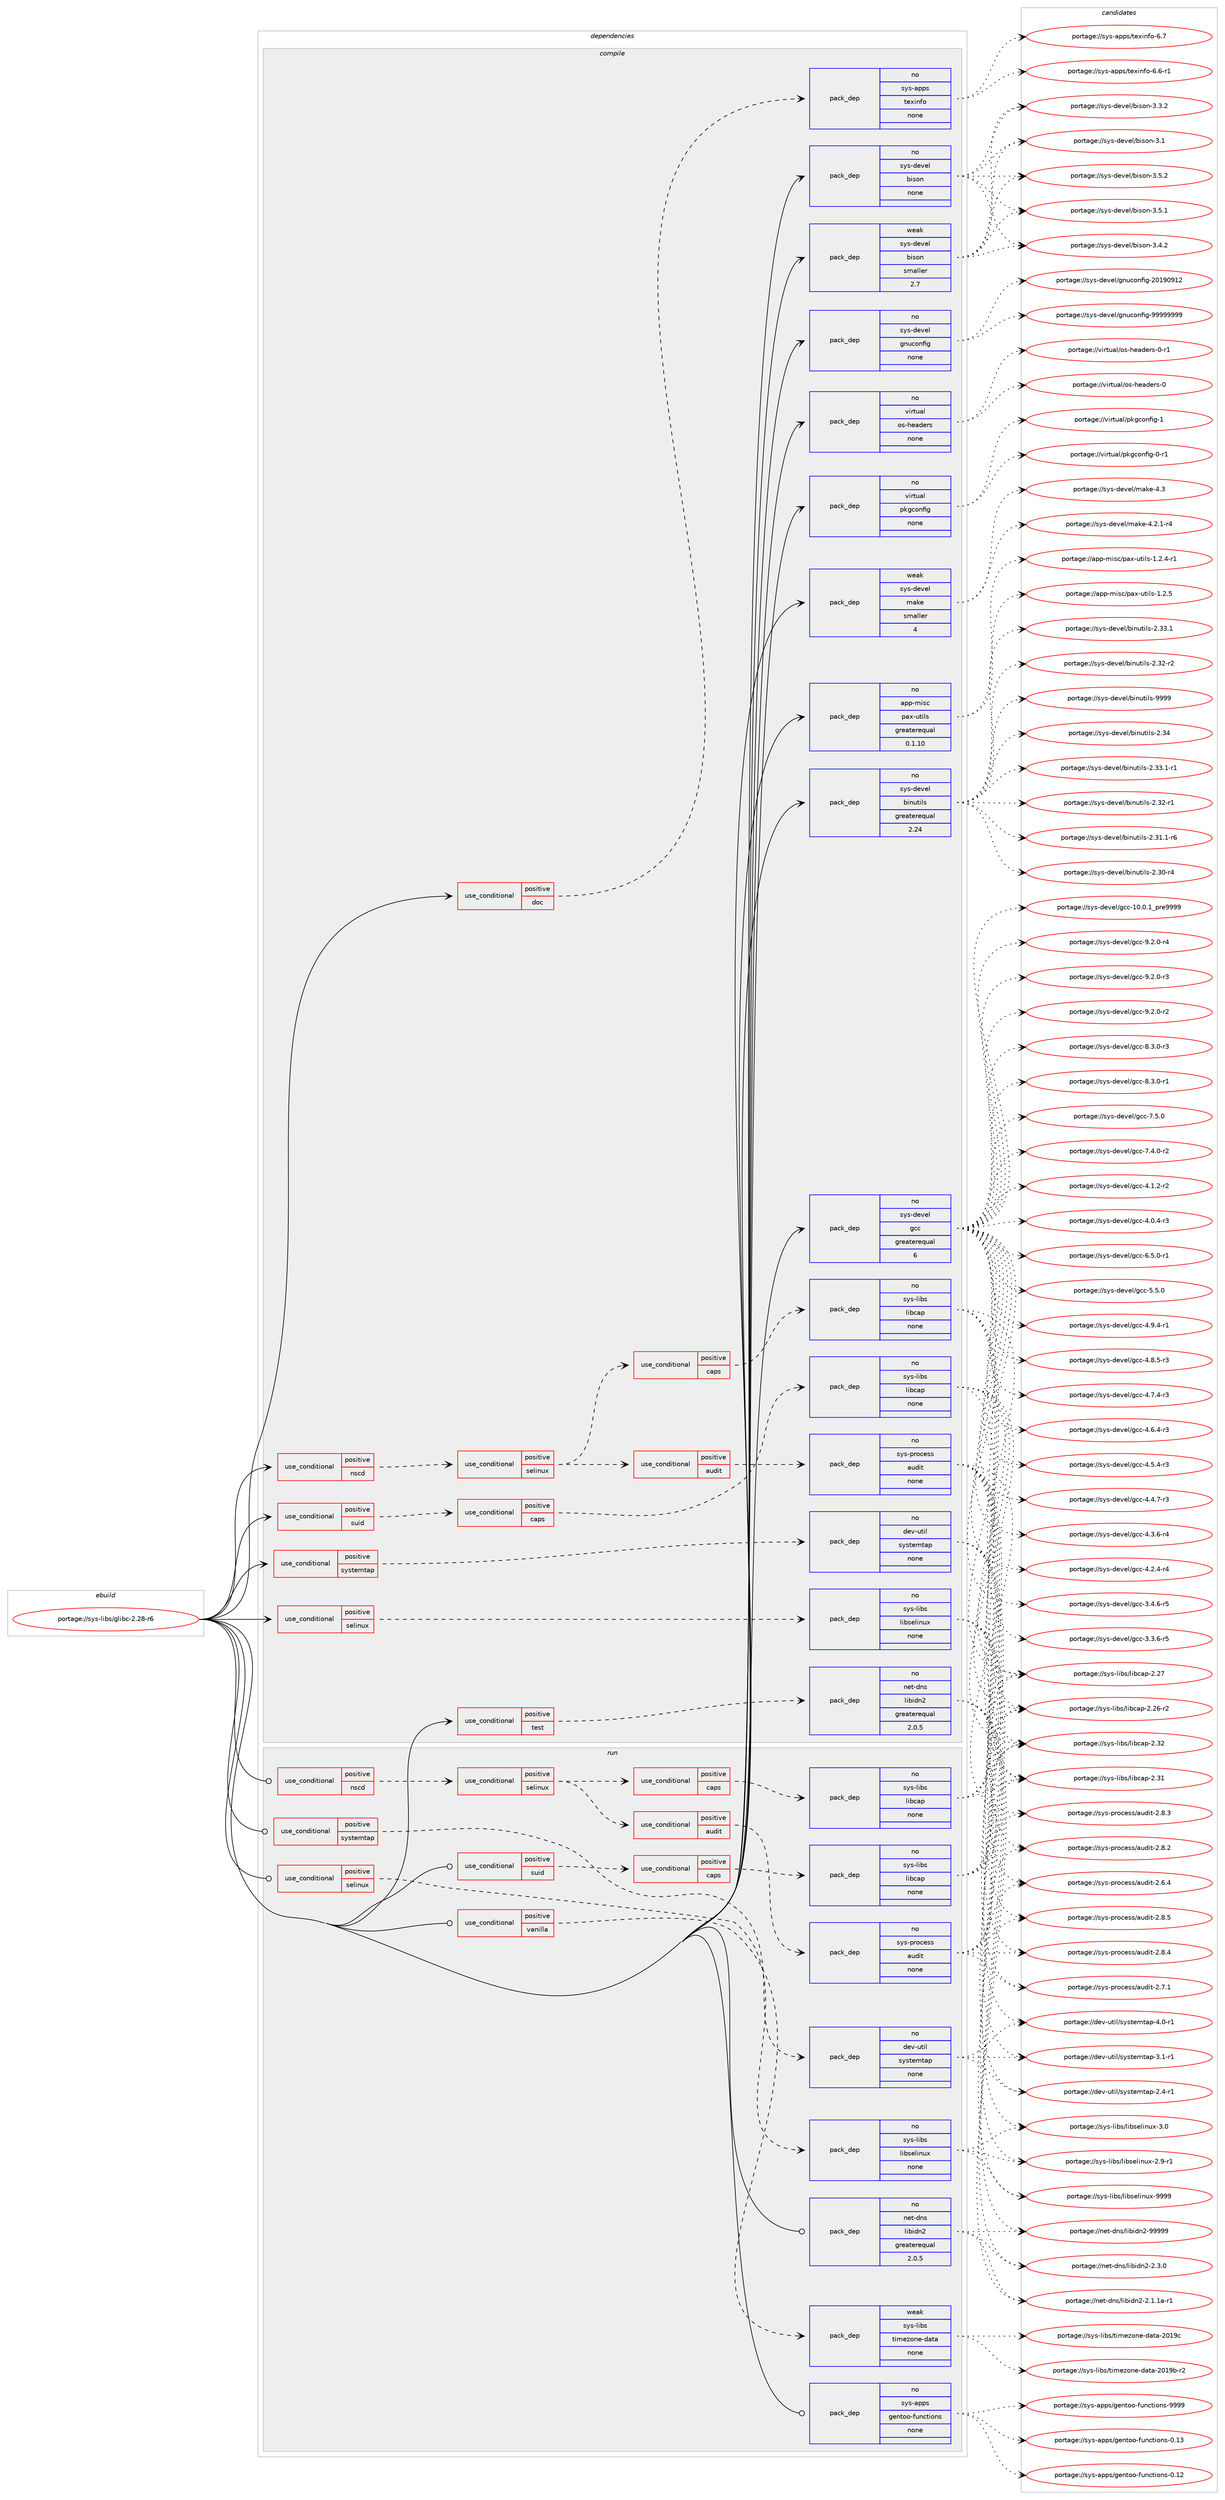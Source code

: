 digraph prolog {

# *************
# Graph options
# *************

newrank=true;
concentrate=true;
compound=true;
graph [rankdir=LR,fontname=Helvetica,fontsize=10,ranksep=1.5];#, ranksep=2.5, nodesep=0.2];
edge  [arrowhead=vee];
node  [fontname=Helvetica,fontsize=10];

# **********
# The ebuild
# **********

subgraph cluster_leftcol {
color=gray;
rank=same;
label=<<i>ebuild</i>>;
id [label="portage://sys-libs/glibc-2.28-r6", color=red, width=4, href="../sys-libs/glibc-2.28-r6.svg"];
}

# ****************
# The dependencies
# ****************

subgraph cluster_midcol {
color=gray;
label=<<i>dependencies</i>>;
subgraph cluster_compile {
fillcolor="#eeeeee";
style=filled;
label=<<i>compile</i>>;
subgraph cond8142 {
dependency42435 [label=<<TABLE BORDER="0" CELLBORDER="1" CELLSPACING="0" CELLPADDING="4"><TR><TD ROWSPAN="3" CELLPADDING="10">use_conditional</TD></TR><TR><TD>positive</TD></TR><TR><TD>doc</TD></TR></TABLE>>, shape=none, color=red];
subgraph pack33329 {
dependency42436 [label=<<TABLE BORDER="0" CELLBORDER="1" CELLSPACING="0" CELLPADDING="4" WIDTH="220"><TR><TD ROWSPAN="6" CELLPADDING="30">pack_dep</TD></TR><TR><TD WIDTH="110">no</TD></TR><TR><TD>sys-apps</TD></TR><TR><TD>texinfo</TD></TR><TR><TD>none</TD></TR><TR><TD></TD></TR></TABLE>>, shape=none, color=blue];
}
dependency42435:e -> dependency42436:w [weight=20,style="dashed",arrowhead="vee"];
}
id:e -> dependency42435:w [weight=20,style="solid",arrowhead="vee"];
subgraph cond8143 {
dependency42437 [label=<<TABLE BORDER="0" CELLBORDER="1" CELLSPACING="0" CELLPADDING="4"><TR><TD ROWSPAN="3" CELLPADDING="10">use_conditional</TD></TR><TR><TD>positive</TD></TR><TR><TD>nscd</TD></TR></TABLE>>, shape=none, color=red];
subgraph cond8144 {
dependency42438 [label=<<TABLE BORDER="0" CELLBORDER="1" CELLSPACING="0" CELLPADDING="4"><TR><TD ROWSPAN="3" CELLPADDING="10">use_conditional</TD></TR><TR><TD>positive</TD></TR><TR><TD>selinux</TD></TR></TABLE>>, shape=none, color=red];
subgraph cond8145 {
dependency42439 [label=<<TABLE BORDER="0" CELLBORDER="1" CELLSPACING="0" CELLPADDING="4"><TR><TD ROWSPAN="3" CELLPADDING="10">use_conditional</TD></TR><TR><TD>positive</TD></TR><TR><TD>audit</TD></TR></TABLE>>, shape=none, color=red];
subgraph pack33330 {
dependency42440 [label=<<TABLE BORDER="0" CELLBORDER="1" CELLSPACING="0" CELLPADDING="4" WIDTH="220"><TR><TD ROWSPAN="6" CELLPADDING="30">pack_dep</TD></TR><TR><TD WIDTH="110">no</TD></TR><TR><TD>sys-process</TD></TR><TR><TD>audit</TD></TR><TR><TD>none</TD></TR><TR><TD></TD></TR></TABLE>>, shape=none, color=blue];
}
dependency42439:e -> dependency42440:w [weight=20,style="dashed",arrowhead="vee"];
}
dependency42438:e -> dependency42439:w [weight=20,style="dashed",arrowhead="vee"];
subgraph cond8146 {
dependency42441 [label=<<TABLE BORDER="0" CELLBORDER="1" CELLSPACING="0" CELLPADDING="4"><TR><TD ROWSPAN="3" CELLPADDING="10">use_conditional</TD></TR><TR><TD>positive</TD></TR><TR><TD>caps</TD></TR></TABLE>>, shape=none, color=red];
subgraph pack33331 {
dependency42442 [label=<<TABLE BORDER="0" CELLBORDER="1" CELLSPACING="0" CELLPADDING="4" WIDTH="220"><TR><TD ROWSPAN="6" CELLPADDING="30">pack_dep</TD></TR><TR><TD WIDTH="110">no</TD></TR><TR><TD>sys-libs</TD></TR><TR><TD>libcap</TD></TR><TR><TD>none</TD></TR><TR><TD></TD></TR></TABLE>>, shape=none, color=blue];
}
dependency42441:e -> dependency42442:w [weight=20,style="dashed",arrowhead="vee"];
}
dependency42438:e -> dependency42441:w [weight=20,style="dashed",arrowhead="vee"];
}
dependency42437:e -> dependency42438:w [weight=20,style="dashed",arrowhead="vee"];
}
id:e -> dependency42437:w [weight=20,style="solid",arrowhead="vee"];
subgraph cond8147 {
dependency42443 [label=<<TABLE BORDER="0" CELLBORDER="1" CELLSPACING="0" CELLPADDING="4"><TR><TD ROWSPAN="3" CELLPADDING="10">use_conditional</TD></TR><TR><TD>positive</TD></TR><TR><TD>selinux</TD></TR></TABLE>>, shape=none, color=red];
subgraph pack33332 {
dependency42444 [label=<<TABLE BORDER="0" CELLBORDER="1" CELLSPACING="0" CELLPADDING="4" WIDTH="220"><TR><TD ROWSPAN="6" CELLPADDING="30">pack_dep</TD></TR><TR><TD WIDTH="110">no</TD></TR><TR><TD>sys-libs</TD></TR><TR><TD>libselinux</TD></TR><TR><TD>none</TD></TR><TR><TD></TD></TR></TABLE>>, shape=none, color=blue];
}
dependency42443:e -> dependency42444:w [weight=20,style="dashed",arrowhead="vee"];
}
id:e -> dependency42443:w [weight=20,style="solid",arrowhead="vee"];
subgraph cond8148 {
dependency42445 [label=<<TABLE BORDER="0" CELLBORDER="1" CELLSPACING="0" CELLPADDING="4"><TR><TD ROWSPAN="3" CELLPADDING="10">use_conditional</TD></TR><TR><TD>positive</TD></TR><TR><TD>suid</TD></TR></TABLE>>, shape=none, color=red];
subgraph cond8149 {
dependency42446 [label=<<TABLE BORDER="0" CELLBORDER="1" CELLSPACING="0" CELLPADDING="4"><TR><TD ROWSPAN="3" CELLPADDING="10">use_conditional</TD></TR><TR><TD>positive</TD></TR><TR><TD>caps</TD></TR></TABLE>>, shape=none, color=red];
subgraph pack33333 {
dependency42447 [label=<<TABLE BORDER="0" CELLBORDER="1" CELLSPACING="0" CELLPADDING="4" WIDTH="220"><TR><TD ROWSPAN="6" CELLPADDING="30">pack_dep</TD></TR><TR><TD WIDTH="110">no</TD></TR><TR><TD>sys-libs</TD></TR><TR><TD>libcap</TD></TR><TR><TD>none</TD></TR><TR><TD></TD></TR></TABLE>>, shape=none, color=blue];
}
dependency42446:e -> dependency42447:w [weight=20,style="dashed",arrowhead="vee"];
}
dependency42445:e -> dependency42446:w [weight=20,style="dashed",arrowhead="vee"];
}
id:e -> dependency42445:w [weight=20,style="solid",arrowhead="vee"];
subgraph cond8150 {
dependency42448 [label=<<TABLE BORDER="0" CELLBORDER="1" CELLSPACING="0" CELLPADDING="4"><TR><TD ROWSPAN="3" CELLPADDING="10">use_conditional</TD></TR><TR><TD>positive</TD></TR><TR><TD>systemtap</TD></TR></TABLE>>, shape=none, color=red];
subgraph pack33334 {
dependency42449 [label=<<TABLE BORDER="0" CELLBORDER="1" CELLSPACING="0" CELLPADDING="4" WIDTH="220"><TR><TD ROWSPAN="6" CELLPADDING="30">pack_dep</TD></TR><TR><TD WIDTH="110">no</TD></TR><TR><TD>dev-util</TD></TR><TR><TD>systemtap</TD></TR><TR><TD>none</TD></TR><TR><TD></TD></TR></TABLE>>, shape=none, color=blue];
}
dependency42448:e -> dependency42449:w [weight=20,style="dashed",arrowhead="vee"];
}
id:e -> dependency42448:w [weight=20,style="solid",arrowhead="vee"];
subgraph cond8151 {
dependency42450 [label=<<TABLE BORDER="0" CELLBORDER="1" CELLSPACING="0" CELLPADDING="4"><TR><TD ROWSPAN="3" CELLPADDING="10">use_conditional</TD></TR><TR><TD>positive</TD></TR><TR><TD>test</TD></TR></TABLE>>, shape=none, color=red];
subgraph pack33335 {
dependency42451 [label=<<TABLE BORDER="0" CELLBORDER="1" CELLSPACING="0" CELLPADDING="4" WIDTH="220"><TR><TD ROWSPAN="6" CELLPADDING="30">pack_dep</TD></TR><TR><TD WIDTH="110">no</TD></TR><TR><TD>net-dns</TD></TR><TR><TD>libidn2</TD></TR><TR><TD>greaterequal</TD></TR><TR><TD>2.0.5</TD></TR></TABLE>>, shape=none, color=blue];
}
dependency42450:e -> dependency42451:w [weight=20,style="dashed",arrowhead="vee"];
}
id:e -> dependency42450:w [weight=20,style="solid",arrowhead="vee"];
subgraph pack33336 {
dependency42452 [label=<<TABLE BORDER="0" CELLBORDER="1" CELLSPACING="0" CELLPADDING="4" WIDTH="220"><TR><TD ROWSPAN="6" CELLPADDING="30">pack_dep</TD></TR><TR><TD WIDTH="110">no</TD></TR><TR><TD>app-misc</TD></TR><TR><TD>pax-utils</TD></TR><TR><TD>greaterequal</TD></TR><TR><TD>0.1.10</TD></TR></TABLE>>, shape=none, color=blue];
}
id:e -> dependency42452:w [weight=20,style="solid",arrowhead="vee"];
subgraph pack33337 {
dependency42453 [label=<<TABLE BORDER="0" CELLBORDER="1" CELLSPACING="0" CELLPADDING="4" WIDTH="220"><TR><TD ROWSPAN="6" CELLPADDING="30">pack_dep</TD></TR><TR><TD WIDTH="110">no</TD></TR><TR><TD>sys-devel</TD></TR><TR><TD>binutils</TD></TR><TR><TD>greaterequal</TD></TR><TR><TD>2.24</TD></TR></TABLE>>, shape=none, color=blue];
}
id:e -> dependency42453:w [weight=20,style="solid",arrowhead="vee"];
subgraph pack33338 {
dependency42454 [label=<<TABLE BORDER="0" CELLBORDER="1" CELLSPACING="0" CELLPADDING="4" WIDTH="220"><TR><TD ROWSPAN="6" CELLPADDING="30">pack_dep</TD></TR><TR><TD WIDTH="110">no</TD></TR><TR><TD>sys-devel</TD></TR><TR><TD>bison</TD></TR><TR><TD>none</TD></TR><TR><TD></TD></TR></TABLE>>, shape=none, color=blue];
}
id:e -> dependency42454:w [weight=20,style="solid",arrowhead="vee"];
subgraph pack33339 {
dependency42455 [label=<<TABLE BORDER="0" CELLBORDER="1" CELLSPACING="0" CELLPADDING="4" WIDTH="220"><TR><TD ROWSPAN="6" CELLPADDING="30">pack_dep</TD></TR><TR><TD WIDTH="110">no</TD></TR><TR><TD>sys-devel</TD></TR><TR><TD>gcc</TD></TR><TR><TD>greaterequal</TD></TR><TR><TD>6</TD></TR></TABLE>>, shape=none, color=blue];
}
id:e -> dependency42455:w [weight=20,style="solid",arrowhead="vee"];
subgraph pack33340 {
dependency42456 [label=<<TABLE BORDER="0" CELLBORDER="1" CELLSPACING="0" CELLPADDING="4" WIDTH="220"><TR><TD ROWSPAN="6" CELLPADDING="30">pack_dep</TD></TR><TR><TD WIDTH="110">no</TD></TR><TR><TD>sys-devel</TD></TR><TR><TD>gnuconfig</TD></TR><TR><TD>none</TD></TR><TR><TD></TD></TR></TABLE>>, shape=none, color=blue];
}
id:e -> dependency42456:w [weight=20,style="solid",arrowhead="vee"];
subgraph pack33341 {
dependency42457 [label=<<TABLE BORDER="0" CELLBORDER="1" CELLSPACING="0" CELLPADDING="4" WIDTH="220"><TR><TD ROWSPAN="6" CELLPADDING="30">pack_dep</TD></TR><TR><TD WIDTH="110">no</TD></TR><TR><TD>virtual</TD></TR><TR><TD>os-headers</TD></TR><TR><TD>none</TD></TR><TR><TD></TD></TR></TABLE>>, shape=none, color=blue];
}
id:e -> dependency42457:w [weight=20,style="solid",arrowhead="vee"];
subgraph pack33342 {
dependency42458 [label=<<TABLE BORDER="0" CELLBORDER="1" CELLSPACING="0" CELLPADDING="4" WIDTH="220"><TR><TD ROWSPAN="6" CELLPADDING="30">pack_dep</TD></TR><TR><TD WIDTH="110">no</TD></TR><TR><TD>virtual</TD></TR><TR><TD>pkgconfig</TD></TR><TR><TD>none</TD></TR><TR><TD></TD></TR></TABLE>>, shape=none, color=blue];
}
id:e -> dependency42458:w [weight=20,style="solid",arrowhead="vee"];
subgraph pack33343 {
dependency42459 [label=<<TABLE BORDER="0" CELLBORDER="1" CELLSPACING="0" CELLPADDING="4" WIDTH="220"><TR><TD ROWSPAN="6" CELLPADDING="30">pack_dep</TD></TR><TR><TD WIDTH="110">weak</TD></TR><TR><TD>sys-devel</TD></TR><TR><TD>bison</TD></TR><TR><TD>smaller</TD></TR><TR><TD>2.7</TD></TR></TABLE>>, shape=none, color=blue];
}
id:e -> dependency42459:w [weight=20,style="solid",arrowhead="vee"];
subgraph pack33344 {
dependency42460 [label=<<TABLE BORDER="0" CELLBORDER="1" CELLSPACING="0" CELLPADDING="4" WIDTH="220"><TR><TD ROWSPAN="6" CELLPADDING="30">pack_dep</TD></TR><TR><TD WIDTH="110">weak</TD></TR><TR><TD>sys-devel</TD></TR><TR><TD>make</TD></TR><TR><TD>smaller</TD></TR><TR><TD>4</TD></TR></TABLE>>, shape=none, color=blue];
}
id:e -> dependency42460:w [weight=20,style="solid",arrowhead="vee"];
}
subgraph cluster_compileandrun {
fillcolor="#eeeeee";
style=filled;
label=<<i>compile and run</i>>;
}
subgraph cluster_run {
fillcolor="#eeeeee";
style=filled;
label=<<i>run</i>>;
subgraph cond8152 {
dependency42461 [label=<<TABLE BORDER="0" CELLBORDER="1" CELLSPACING="0" CELLPADDING="4"><TR><TD ROWSPAN="3" CELLPADDING="10">use_conditional</TD></TR><TR><TD>positive</TD></TR><TR><TD>nscd</TD></TR></TABLE>>, shape=none, color=red];
subgraph cond8153 {
dependency42462 [label=<<TABLE BORDER="0" CELLBORDER="1" CELLSPACING="0" CELLPADDING="4"><TR><TD ROWSPAN="3" CELLPADDING="10">use_conditional</TD></TR><TR><TD>positive</TD></TR><TR><TD>selinux</TD></TR></TABLE>>, shape=none, color=red];
subgraph cond8154 {
dependency42463 [label=<<TABLE BORDER="0" CELLBORDER="1" CELLSPACING="0" CELLPADDING="4"><TR><TD ROWSPAN="3" CELLPADDING="10">use_conditional</TD></TR><TR><TD>positive</TD></TR><TR><TD>audit</TD></TR></TABLE>>, shape=none, color=red];
subgraph pack33345 {
dependency42464 [label=<<TABLE BORDER="0" CELLBORDER="1" CELLSPACING="0" CELLPADDING="4" WIDTH="220"><TR><TD ROWSPAN="6" CELLPADDING="30">pack_dep</TD></TR><TR><TD WIDTH="110">no</TD></TR><TR><TD>sys-process</TD></TR><TR><TD>audit</TD></TR><TR><TD>none</TD></TR><TR><TD></TD></TR></TABLE>>, shape=none, color=blue];
}
dependency42463:e -> dependency42464:w [weight=20,style="dashed",arrowhead="vee"];
}
dependency42462:e -> dependency42463:w [weight=20,style="dashed",arrowhead="vee"];
subgraph cond8155 {
dependency42465 [label=<<TABLE BORDER="0" CELLBORDER="1" CELLSPACING="0" CELLPADDING="4"><TR><TD ROWSPAN="3" CELLPADDING="10">use_conditional</TD></TR><TR><TD>positive</TD></TR><TR><TD>caps</TD></TR></TABLE>>, shape=none, color=red];
subgraph pack33346 {
dependency42466 [label=<<TABLE BORDER="0" CELLBORDER="1" CELLSPACING="0" CELLPADDING="4" WIDTH="220"><TR><TD ROWSPAN="6" CELLPADDING="30">pack_dep</TD></TR><TR><TD WIDTH="110">no</TD></TR><TR><TD>sys-libs</TD></TR><TR><TD>libcap</TD></TR><TR><TD>none</TD></TR><TR><TD></TD></TR></TABLE>>, shape=none, color=blue];
}
dependency42465:e -> dependency42466:w [weight=20,style="dashed",arrowhead="vee"];
}
dependency42462:e -> dependency42465:w [weight=20,style="dashed",arrowhead="vee"];
}
dependency42461:e -> dependency42462:w [weight=20,style="dashed",arrowhead="vee"];
}
id:e -> dependency42461:w [weight=20,style="solid",arrowhead="odot"];
subgraph cond8156 {
dependency42467 [label=<<TABLE BORDER="0" CELLBORDER="1" CELLSPACING="0" CELLPADDING="4"><TR><TD ROWSPAN="3" CELLPADDING="10">use_conditional</TD></TR><TR><TD>positive</TD></TR><TR><TD>selinux</TD></TR></TABLE>>, shape=none, color=red];
subgraph pack33347 {
dependency42468 [label=<<TABLE BORDER="0" CELLBORDER="1" CELLSPACING="0" CELLPADDING="4" WIDTH="220"><TR><TD ROWSPAN="6" CELLPADDING="30">pack_dep</TD></TR><TR><TD WIDTH="110">no</TD></TR><TR><TD>sys-libs</TD></TR><TR><TD>libselinux</TD></TR><TR><TD>none</TD></TR><TR><TD></TD></TR></TABLE>>, shape=none, color=blue];
}
dependency42467:e -> dependency42468:w [weight=20,style="dashed",arrowhead="vee"];
}
id:e -> dependency42467:w [weight=20,style="solid",arrowhead="odot"];
subgraph cond8157 {
dependency42469 [label=<<TABLE BORDER="0" CELLBORDER="1" CELLSPACING="0" CELLPADDING="4"><TR><TD ROWSPAN="3" CELLPADDING="10">use_conditional</TD></TR><TR><TD>positive</TD></TR><TR><TD>suid</TD></TR></TABLE>>, shape=none, color=red];
subgraph cond8158 {
dependency42470 [label=<<TABLE BORDER="0" CELLBORDER="1" CELLSPACING="0" CELLPADDING="4"><TR><TD ROWSPAN="3" CELLPADDING="10">use_conditional</TD></TR><TR><TD>positive</TD></TR><TR><TD>caps</TD></TR></TABLE>>, shape=none, color=red];
subgraph pack33348 {
dependency42471 [label=<<TABLE BORDER="0" CELLBORDER="1" CELLSPACING="0" CELLPADDING="4" WIDTH="220"><TR><TD ROWSPAN="6" CELLPADDING="30">pack_dep</TD></TR><TR><TD WIDTH="110">no</TD></TR><TR><TD>sys-libs</TD></TR><TR><TD>libcap</TD></TR><TR><TD>none</TD></TR><TR><TD></TD></TR></TABLE>>, shape=none, color=blue];
}
dependency42470:e -> dependency42471:w [weight=20,style="dashed",arrowhead="vee"];
}
dependency42469:e -> dependency42470:w [weight=20,style="dashed",arrowhead="vee"];
}
id:e -> dependency42469:w [weight=20,style="solid",arrowhead="odot"];
subgraph cond8159 {
dependency42472 [label=<<TABLE BORDER="0" CELLBORDER="1" CELLSPACING="0" CELLPADDING="4"><TR><TD ROWSPAN="3" CELLPADDING="10">use_conditional</TD></TR><TR><TD>positive</TD></TR><TR><TD>systemtap</TD></TR></TABLE>>, shape=none, color=red];
subgraph pack33349 {
dependency42473 [label=<<TABLE BORDER="0" CELLBORDER="1" CELLSPACING="0" CELLPADDING="4" WIDTH="220"><TR><TD ROWSPAN="6" CELLPADDING="30">pack_dep</TD></TR><TR><TD WIDTH="110">no</TD></TR><TR><TD>dev-util</TD></TR><TR><TD>systemtap</TD></TR><TR><TD>none</TD></TR><TR><TD></TD></TR></TABLE>>, shape=none, color=blue];
}
dependency42472:e -> dependency42473:w [weight=20,style="dashed",arrowhead="vee"];
}
id:e -> dependency42472:w [weight=20,style="solid",arrowhead="odot"];
subgraph cond8160 {
dependency42474 [label=<<TABLE BORDER="0" CELLBORDER="1" CELLSPACING="0" CELLPADDING="4"><TR><TD ROWSPAN="3" CELLPADDING="10">use_conditional</TD></TR><TR><TD>positive</TD></TR><TR><TD>vanilla</TD></TR></TABLE>>, shape=none, color=red];
subgraph pack33350 {
dependency42475 [label=<<TABLE BORDER="0" CELLBORDER="1" CELLSPACING="0" CELLPADDING="4" WIDTH="220"><TR><TD ROWSPAN="6" CELLPADDING="30">pack_dep</TD></TR><TR><TD WIDTH="110">weak</TD></TR><TR><TD>sys-libs</TD></TR><TR><TD>timezone-data</TD></TR><TR><TD>none</TD></TR><TR><TD></TD></TR></TABLE>>, shape=none, color=blue];
}
dependency42474:e -> dependency42475:w [weight=20,style="dashed",arrowhead="vee"];
}
id:e -> dependency42474:w [weight=20,style="solid",arrowhead="odot"];
subgraph pack33351 {
dependency42476 [label=<<TABLE BORDER="0" CELLBORDER="1" CELLSPACING="0" CELLPADDING="4" WIDTH="220"><TR><TD ROWSPAN="6" CELLPADDING="30">pack_dep</TD></TR><TR><TD WIDTH="110">no</TD></TR><TR><TD>net-dns</TD></TR><TR><TD>libidn2</TD></TR><TR><TD>greaterequal</TD></TR><TR><TD>2.0.5</TD></TR></TABLE>>, shape=none, color=blue];
}
id:e -> dependency42476:w [weight=20,style="solid",arrowhead="odot"];
subgraph pack33352 {
dependency42477 [label=<<TABLE BORDER="0" CELLBORDER="1" CELLSPACING="0" CELLPADDING="4" WIDTH="220"><TR><TD ROWSPAN="6" CELLPADDING="30">pack_dep</TD></TR><TR><TD WIDTH="110">no</TD></TR><TR><TD>sys-apps</TD></TR><TR><TD>gentoo-functions</TD></TR><TR><TD>none</TD></TR><TR><TD></TD></TR></TABLE>>, shape=none, color=blue];
}
id:e -> dependency42477:w [weight=20,style="solid",arrowhead="odot"];
}
}

# **************
# The candidates
# **************

subgraph cluster_choices {
rank=same;
color=gray;
label=<<i>candidates</i>>;

subgraph choice33329 {
color=black;
nodesep=1;
choice11512111545971121121154711610112010511010211145544655 [label="portage://sys-apps/texinfo-6.7", color=red, width=4,href="../sys-apps/texinfo-6.7.svg"];
choice115121115459711211211547116101120105110102111455446544511449 [label="portage://sys-apps/texinfo-6.6-r1", color=red, width=4,href="../sys-apps/texinfo-6.6-r1.svg"];
dependency42436:e -> choice11512111545971121121154711610112010511010211145544655:w [style=dotted,weight="100"];
dependency42436:e -> choice115121115459711211211547116101120105110102111455446544511449:w [style=dotted,weight="100"];
}
subgraph choice33330 {
color=black;
nodesep=1;
choice11512111545112114111991011151154797117100105116455046564653 [label="portage://sys-process/audit-2.8.5", color=red, width=4,href="../sys-process/audit-2.8.5.svg"];
choice11512111545112114111991011151154797117100105116455046564652 [label="portage://sys-process/audit-2.8.4", color=red, width=4,href="../sys-process/audit-2.8.4.svg"];
choice11512111545112114111991011151154797117100105116455046564651 [label="portage://sys-process/audit-2.8.3", color=red, width=4,href="../sys-process/audit-2.8.3.svg"];
choice11512111545112114111991011151154797117100105116455046564650 [label="portage://sys-process/audit-2.8.2", color=red, width=4,href="../sys-process/audit-2.8.2.svg"];
choice11512111545112114111991011151154797117100105116455046554649 [label="portage://sys-process/audit-2.7.1", color=red, width=4,href="../sys-process/audit-2.7.1.svg"];
choice11512111545112114111991011151154797117100105116455046544652 [label="portage://sys-process/audit-2.6.4", color=red, width=4,href="../sys-process/audit-2.6.4.svg"];
dependency42440:e -> choice11512111545112114111991011151154797117100105116455046564653:w [style=dotted,weight="100"];
dependency42440:e -> choice11512111545112114111991011151154797117100105116455046564652:w [style=dotted,weight="100"];
dependency42440:e -> choice11512111545112114111991011151154797117100105116455046564651:w [style=dotted,weight="100"];
dependency42440:e -> choice11512111545112114111991011151154797117100105116455046564650:w [style=dotted,weight="100"];
dependency42440:e -> choice11512111545112114111991011151154797117100105116455046554649:w [style=dotted,weight="100"];
dependency42440:e -> choice11512111545112114111991011151154797117100105116455046544652:w [style=dotted,weight="100"];
}
subgraph choice33331 {
color=black;
nodesep=1;
choice1151211154510810598115471081059899971124550465150 [label="portage://sys-libs/libcap-2.32", color=red, width=4,href="../sys-libs/libcap-2.32.svg"];
choice1151211154510810598115471081059899971124550465149 [label="portage://sys-libs/libcap-2.31", color=red, width=4,href="../sys-libs/libcap-2.31.svg"];
choice1151211154510810598115471081059899971124550465055 [label="portage://sys-libs/libcap-2.27", color=red, width=4,href="../sys-libs/libcap-2.27.svg"];
choice11512111545108105981154710810598999711245504650544511450 [label="portage://sys-libs/libcap-2.26-r2", color=red, width=4,href="../sys-libs/libcap-2.26-r2.svg"];
dependency42442:e -> choice1151211154510810598115471081059899971124550465150:w [style=dotted,weight="100"];
dependency42442:e -> choice1151211154510810598115471081059899971124550465149:w [style=dotted,weight="100"];
dependency42442:e -> choice1151211154510810598115471081059899971124550465055:w [style=dotted,weight="100"];
dependency42442:e -> choice11512111545108105981154710810598999711245504650544511450:w [style=dotted,weight="100"];
}
subgraph choice33332 {
color=black;
nodesep=1;
choice115121115451081059811547108105981151011081051101171204557575757 [label="portage://sys-libs/libselinux-9999", color=red, width=4,href="../sys-libs/libselinux-9999.svg"];
choice1151211154510810598115471081059811510110810511011712045514648 [label="portage://sys-libs/libselinux-3.0", color=red, width=4,href="../sys-libs/libselinux-3.0.svg"];
choice11512111545108105981154710810598115101108105110117120455046574511449 [label="portage://sys-libs/libselinux-2.9-r1", color=red, width=4,href="../sys-libs/libselinux-2.9-r1.svg"];
dependency42444:e -> choice115121115451081059811547108105981151011081051101171204557575757:w [style=dotted,weight="100"];
dependency42444:e -> choice1151211154510810598115471081059811510110810511011712045514648:w [style=dotted,weight="100"];
dependency42444:e -> choice11512111545108105981154710810598115101108105110117120455046574511449:w [style=dotted,weight="100"];
}
subgraph choice33333 {
color=black;
nodesep=1;
choice1151211154510810598115471081059899971124550465150 [label="portage://sys-libs/libcap-2.32", color=red, width=4,href="../sys-libs/libcap-2.32.svg"];
choice1151211154510810598115471081059899971124550465149 [label="portage://sys-libs/libcap-2.31", color=red, width=4,href="../sys-libs/libcap-2.31.svg"];
choice1151211154510810598115471081059899971124550465055 [label="portage://sys-libs/libcap-2.27", color=red, width=4,href="../sys-libs/libcap-2.27.svg"];
choice11512111545108105981154710810598999711245504650544511450 [label="portage://sys-libs/libcap-2.26-r2", color=red, width=4,href="../sys-libs/libcap-2.26-r2.svg"];
dependency42447:e -> choice1151211154510810598115471081059899971124550465150:w [style=dotted,weight="100"];
dependency42447:e -> choice1151211154510810598115471081059899971124550465149:w [style=dotted,weight="100"];
dependency42447:e -> choice1151211154510810598115471081059899971124550465055:w [style=dotted,weight="100"];
dependency42447:e -> choice11512111545108105981154710810598999711245504650544511450:w [style=dotted,weight="100"];
}
subgraph choice33334 {
color=black;
nodesep=1;
choice100101118451171161051084711512111511610110911697112455246484511449 [label="portage://dev-util/systemtap-4.0-r1", color=red, width=4,href="../dev-util/systemtap-4.0-r1.svg"];
choice100101118451171161051084711512111511610110911697112455146494511449 [label="portage://dev-util/systemtap-3.1-r1", color=red, width=4,href="../dev-util/systemtap-3.1-r1.svg"];
choice100101118451171161051084711512111511610110911697112455046524511449 [label="portage://dev-util/systemtap-2.4-r1", color=red, width=4,href="../dev-util/systemtap-2.4-r1.svg"];
dependency42449:e -> choice100101118451171161051084711512111511610110911697112455246484511449:w [style=dotted,weight="100"];
dependency42449:e -> choice100101118451171161051084711512111511610110911697112455146494511449:w [style=dotted,weight="100"];
dependency42449:e -> choice100101118451171161051084711512111511610110911697112455046524511449:w [style=dotted,weight="100"];
}
subgraph choice33335 {
color=black;
nodesep=1;
choice11010111645100110115471081059810510011050455757575757 [label="portage://net-dns/libidn2-99999", color=red, width=4,href="../net-dns/libidn2-99999.svg"];
choice11010111645100110115471081059810510011050455046514648 [label="portage://net-dns/libidn2-2.3.0", color=red, width=4,href="../net-dns/libidn2-2.3.0.svg"];
choice11010111645100110115471081059810510011050455046494649974511449 [label="portage://net-dns/libidn2-2.1.1a-r1", color=red, width=4,href="../net-dns/libidn2-2.1.1a-r1.svg"];
dependency42451:e -> choice11010111645100110115471081059810510011050455757575757:w [style=dotted,weight="100"];
dependency42451:e -> choice11010111645100110115471081059810510011050455046514648:w [style=dotted,weight="100"];
dependency42451:e -> choice11010111645100110115471081059810510011050455046494649974511449:w [style=dotted,weight="100"];
}
subgraph choice33336 {
color=black;
nodesep=1;
choice971121124510910511599471129712045117116105108115454946504653 [label="portage://app-misc/pax-utils-1.2.5", color=red, width=4,href="../app-misc/pax-utils-1.2.5.svg"];
choice9711211245109105115994711297120451171161051081154549465046524511449 [label="portage://app-misc/pax-utils-1.2.4-r1", color=red, width=4,href="../app-misc/pax-utils-1.2.4-r1.svg"];
dependency42452:e -> choice971121124510910511599471129712045117116105108115454946504653:w [style=dotted,weight="100"];
dependency42452:e -> choice9711211245109105115994711297120451171161051081154549465046524511449:w [style=dotted,weight="100"];
}
subgraph choice33337 {
color=black;
nodesep=1;
choice1151211154510010111810110847981051101171161051081154557575757 [label="portage://sys-devel/binutils-9999", color=red, width=4,href="../sys-devel/binutils-9999.svg"];
choice1151211154510010111810110847981051101171161051081154550465152 [label="portage://sys-devel/binutils-2.34", color=red, width=4,href="../sys-devel/binutils-2.34.svg"];
choice115121115451001011181011084798105110117116105108115455046515146494511449 [label="portage://sys-devel/binutils-2.33.1-r1", color=red, width=4,href="../sys-devel/binutils-2.33.1-r1.svg"];
choice11512111545100101118101108479810511011711610510811545504651514649 [label="portage://sys-devel/binutils-2.33.1", color=red, width=4,href="../sys-devel/binutils-2.33.1.svg"];
choice11512111545100101118101108479810511011711610510811545504651504511450 [label="portage://sys-devel/binutils-2.32-r2", color=red, width=4,href="../sys-devel/binutils-2.32-r2.svg"];
choice11512111545100101118101108479810511011711610510811545504651504511449 [label="portage://sys-devel/binutils-2.32-r1", color=red, width=4,href="../sys-devel/binutils-2.32-r1.svg"];
choice115121115451001011181011084798105110117116105108115455046514946494511454 [label="portage://sys-devel/binutils-2.31.1-r6", color=red, width=4,href="../sys-devel/binutils-2.31.1-r6.svg"];
choice11512111545100101118101108479810511011711610510811545504651484511452 [label="portage://sys-devel/binutils-2.30-r4", color=red, width=4,href="../sys-devel/binutils-2.30-r4.svg"];
dependency42453:e -> choice1151211154510010111810110847981051101171161051081154557575757:w [style=dotted,weight="100"];
dependency42453:e -> choice1151211154510010111810110847981051101171161051081154550465152:w [style=dotted,weight="100"];
dependency42453:e -> choice115121115451001011181011084798105110117116105108115455046515146494511449:w [style=dotted,weight="100"];
dependency42453:e -> choice11512111545100101118101108479810511011711610510811545504651514649:w [style=dotted,weight="100"];
dependency42453:e -> choice11512111545100101118101108479810511011711610510811545504651504511450:w [style=dotted,weight="100"];
dependency42453:e -> choice11512111545100101118101108479810511011711610510811545504651504511449:w [style=dotted,weight="100"];
dependency42453:e -> choice115121115451001011181011084798105110117116105108115455046514946494511454:w [style=dotted,weight="100"];
dependency42453:e -> choice11512111545100101118101108479810511011711610510811545504651484511452:w [style=dotted,weight="100"];
}
subgraph choice33338 {
color=black;
nodesep=1;
choice115121115451001011181011084798105115111110455146534650 [label="portage://sys-devel/bison-3.5.2", color=red, width=4,href="../sys-devel/bison-3.5.2.svg"];
choice115121115451001011181011084798105115111110455146534649 [label="portage://sys-devel/bison-3.5.1", color=red, width=4,href="../sys-devel/bison-3.5.1.svg"];
choice115121115451001011181011084798105115111110455146524650 [label="portage://sys-devel/bison-3.4.2", color=red, width=4,href="../sys-devel/bison-3.4.2.svg"];
choice115121115451001011181011084798105115111110455146514650 [label="portage://sys-devel/bison-3.3.2", color=red, width=4,href="../sys-devel/bison-3.3.2.svg"];
choice11512111545100101118101108479810511511111045514649 [label="portage://sys-devel/bison-3.1", color=red, width=4,href="../sys-devel/bison-3.1.svg"];
dependency42454:e -> choice115121115451001011181011084798105115111110455146534650:w [style=dotted,weight="100"];
dependency42454:e -> choice115121115451001011181011084798105115111110455146534649:w [style=dotted,weight="100"];
dependency42454:e -> choice115121115451001011181011084798105115111110455146524650:w [style=dotted,weight="100"];
dependency42454:e -> choice115121115451001011181011084798105115111110455146514650:w [style=dotted,weight="100"];
dependency42454:e -> choice11512111545100101118101108479810511511111045514649:w [style=dotted,weight="100"];
}
subgraph choice33339 {
color=black;
nodesep=1;
choice115121115451001011181011084710399994557465046484511452 [label="portage://sys-devel/gcc-9.2.0-r4", color=red, width=4,href="../sys-devel/gcc-9.2.0-r4.svg"];
choice115121115451001011181011084710399994557465046484511451 [label="portage://sys-devel/gcc-9.2.0-r3", color=red, width=4,href="../sys-devel/gcc-9.2.0-r3.svg"];
choice115121115451001011181011084710399994557465046484511450 [label="portage://sys-devel/gcc-9.2.0-r2", color=red, width=4,href="../sys-devel/gcc-9.2.0-r2.svg"];
choice115121115451001011181011084710399994556465146484511451 [label="portage://sys-devel/gcc-8.3.0-r3", color=red, width=4,href="../sys-devel/gcc-8.3.0-r3.svg"];
choice115121115451001011181011084710399994556465146484511449 [label="portage://sys-devel/gcc-8.3.0-r1", color=red, width=4,href="../sys-devel/gcc-8.3.0-r1.svg"];
choice11512111545100101118101108471039999455546534648 [label="portage://sys-devel/gcc-7.5.0", color=red, width=4,href="../sys-devel/gcc-7.5.0.svg"];
choice115121115451001011181011084710399994555465246484511450 [label="portage://sys-devel/gcc-7.4.0-r2", color=red, width=4,href="../sys-devel/gcc-7.4.0-r2.svg"];
choice115121115451001011181011084710399994554465346484511449 [label="portage://sys-devel/gcc-6.5.0-r1", color=red, width=4,href="../sys-devel/gcc-6.5.0-r1.svg"];
choice11512111545100101118101108471039999455346534648 [label="portage://sys-devel/gcc-5.5.0", color=red, width=4,href="../sys-devel/gcc-5.5.0.svg"];
choice115121115451001011181011084710399994552465746524511449 [label="portage://sys-devel/gcc-4.9.4-r1", color=red, width=4,href="../sys-devel/gcc-4.9.4-r1.svg"];
choice115121115451001011181011084710399994552465646534511451 [label="portage://sys-devel/gcc-4.8.5-r3", color=red, width=4,href="../sys-devel/gcc-4.8.5-r3.svg"];
choice115121115451001011181011084710399994552465546524511451 [label="portage://sys-devel/gcc-4.7.4-r3", color=red, width=4,href="../sys-devel/gcc-4.7.4-r3.svg"];
choice115121115451001011181011084710399994552465446524511451 [label="portage://sys-devel/gcc-4.6.4-r3", color=red, width=4,href="../sys-devel/gcc-4.6.4-r3.svg"];
choice115121115451001011181011084710399994552465346524511451 [label="portage://sys-devel/gcc-4.5.4-r3", color=red, width=4,href="../sys-devel/gcc-4.5.4-r3.svg"];
choice115121115451001011181011084710399994552465246554511451 [label="portage://sys-devel/gcc-4.4.7-r3", color=red, width=4,href="../sys-devel/gcc-4.4.7-r3.svg"];
choice115121115451001011181011084710399994552465146544511452 [label="portage://sys-devel/gcc-4.3.6-r4", color=red, width=4,href="../sys-devel/gcc-4.3.6-r4.svg"];
choice115121115451001011181011084710399994552465046524511452 [label="portage://sys-devel/gcc-4.2.4-r4", color=red, width=4,href="../sys-devel/gcc-4.2.4-r4.svg"];
choice115121115451001011181011084710399994552464946504511450 [label="portage://sys-devel/gcc-4.1.2-r2", color=red, width=4,href="../sys-devel/gcc-4.1.2-r2.svg"];
choice115121115451001011181011084710399994552464846524511451 [label="portage://sys-devel/gcc-4.0.4-r3", color=red, width=4,href="../sys-devel/gcc-4.0.4-r3.svg"];
choice115121115451001011181011084710399994551465246544511453 [label="portage://sys-devel/gcc-3.4.6-r5", color=red, width=4,href="../sys-devel/gcc-3.4.6-r5.svg"];
choice115121115451001011181011084710399994551465146544511453 [label="portage://sys-devel/gcc-3.3.6-r5", color=red, width=4,href="../sys-devel/gcc-3.3.6-r5.svg"];
choice11512111545100101118101108471039999454948464846499511211410157575757 [label="portage://sys-devel/gcc-10.0.1_pre9999", color=red, width=4,href="../sys-devel/gcc-10.0.1_pre9999.svg"];
dependency42455:e -> choice115121115451001011181011084710399994557465046484511452:w [style=dotted,weight="100"];
dependency42455:e -> choice115121115451001011181011084710399994557465046484511451:w [style=dotted,weight="100"];
dependency42455:e -> choice115121115451001011181011084710399994557465046484511450:w [style=dotted,weight="100"];
dependency42455:e -> choice115121115451001011181011084710399994556465146484511451:w [style=dotted,weight="100"];
dependency42455:e -> choice115121115451001011181011084710399994556465146484511449:w [style=dotted,weight="100"];
dependency42455:e -> choice11512111545100101118101108471039999455546534648:w [style=dotted,weight="100"];
dependency42455:e -> choice115121115451001011181011084710399994555465246484511450:w [style=dotted,weight="100"];
dependency42455:e -> choice115121115451001011181011084710399994554465346484511449:w [style=dotted,weight="100"];
dependency42455:e -> choice11512111545100101118101108471039999455346534648:w [style=dotted,weight="100"];
dependency42455:e -> choice115121115451001011181011084710399994552465746524511449:w [style=dotted,weight="100"];
dependency42455:e -> choice115121115451001011181011084710399994552465646534511451:w [style=dotted,weight="100"];
dependency42455:e -> choice115121115451001011181011084710399994552465546524511451:w [style=dotted,weight="100"];
dependency42455:e -> choice115121115451001011181011084710399994552465446524511451:w [style=dotted,weight="100"];
dependency42455:e -> choice115121115451001011181011084710399994552465346524511451:w [style=dotted,weight="100"];
dependency42455:e -> choice115121115451001011181011084710399994552465246554511451:w [style=dotted,weight="100"];
dependency42455:e -> choice115121115451001011181011084710399994552465146544511452:w [style=dotted,weight="100"];
dependency42455:e -> choice115121115451001011181011084710399994552465046524511452:w [style=dotted,weight="100"];
dependency42455:e -> choice115121115451001011181011084710399994552464946504511450:w [style=dotted,weight="100"];
dependency42455:e -> choice115121115451001011181011084710399994552464846524511451:w [style=dotted,weight="100"];
dependency42455:e -> choice115121115451001011181011084710399994551465246544511453:w [style=dotted,weight="100"];
dependency42455:e -> choice115121115451001011181011084710399994551465146544511453:w [style=dotted,weight="100"];
dependency42455:e -> choice11512111545100101118101108471039999454948464846499511211410157575757:w [style=dotted,weight="100"];
}
subgraph choice33340 {
color=black;
nodesep=1;
choice115121115451001011181011084710311011799111110102105103455757575757575757 [label="portage://sys-devel/gnuconfig-99999999", color=red, width=4,href="../sys-devel/gnuconfig-99999999.svg"];
choice115121115451001011181011084710311011799111110102105103455048495748574950 [label="portage://sys-devel/gnuconfig-20190912", color=red, width=4,href="../sys-devel/gnuconfig-20190912.svg"];
dependency42456:e -> choice115121115451001011181011084710311011799111110102105103455757575757575757:w [style=dotted,weight="100"];
dependency42456:e -> choice115121115451001011181011084710311011799111110102105103455048495748574950:w [style=dotted,weight="100"];
}
subgraph choice33341 {
color=black;
nodesep=1;
choice1181051141161179710847111115451041019710010111411545484511449 [label="portage://virtual/os-headers-0-r1", color=red, width=4,href="../virtual/os-headers-0-r1.svg"];
choice118105114116117971084711111545104101971001011141154548 [label="portage://virtual/os-headers-0", color=red, width=4,href="../virtual/os-headers-0.svg"];
dependency42457:e -> choice1181051141161179710847111115451041019710010111411545484511449:w [style=dotted,weight="100"];
dependency42457:e -> choice118105114116117971084711111545104101971001011141154548:w [style=dotted,weight="100"];
}
subgraph choice33342 {
color=black;
nodesep=1;
choice1181051141161179710847112107103991111101021051034549 [label="portage://virtual/pkgconfig-1", color=red, width=4,href="../virtual/pkgconfig-1.svg"];
choice11810511411611797108471121071039911111010210510345484511449 [label="portage://virtual/pkgconfig-0-r1", color=red, width=4,href="../virtual/pkgconfig-0-r1.svg"];
dependency42458:e -> choice1181051141161179710847112107103991111101021051034549:w [style=dotted,weight="100"];
dependency42458:e -> choice11810511411611797108471121071039911111010210510345484511449:w [style=dotted,weight="100"];
}
subgraph choice33343 {
color=black;
nodesep=1;
choice115121115451001011181011084798105115111110455146534650 [label="portage://sys-devel/bison-3.5.2", color=red, width=4,href="../sys-devel/bison-3.5.2.svg"];
choice115121115451001011181011084798105115111110455146534649 [label="portage://sys-devel/bison-3.5.1", color=red, width=4,href="../sys-devel/bison-3.5.1.svg"];
choice115121115451001011181011084798105115111110455146524650 [label="portage://sys-devel/bison-3.4.2", color=red, width=4,href="../sys-devel/bison-3.4.2.svg"];
choice115121115451001011181011084798105115111110455146514650 [label="portage://sys-devel/bison-3.3.2", color=red, width=4,href="../sys-devel/bison-3.3.2.svg"];
choice11512111545100101118101108479810511511111045514649 [label="portage://sys-devel/bison-3.1", color=red, width=4,href="../sys-devel/bison-3.1.svg"];
dependency42459:e -> choice115121115451001011181011084798105115111110455146534650:w [style=dotted,weight="100"];
dependency42459:e -> choice115121115451001011181011084798105115111110455146534649:w [style=dotted,weight="100"];
dependency42459:e -> choice115121115451001011181011084798105115111110455146524650:w [style=dotted,weight="100"];
dependency42459:e -> choice115121115451001011181011084798105115111110455146514650:w [style=dotted,weight="100"];
dependency42459:e -> choice11512111545100101118101108479810511511111045514649:w [style=dotted,weight="100"];
}
subgraph choice33344 {
color=black;
nodesep=1;
choice11512111545100101118101108471099710710145524651 [label="portage://sys-devel/make-4.3", color=red, width=4,href="../sys-devel/make-4.3.svg"];
choice1151211154510010111810110847109971071014552465046494511452 [label="portage://sys-devel/make-4.2.1-r4", color=red, width=4,href="../sys-devel/make-4.2.1-r4.svg"];
dependency42460:e -> choice11512111545100101118101108471099710710145524651:w [style=dotted,weight="100"];
dependency42460:e -> choice1151211154510010111810110847109971071014552465046494511452:w [style=dotted,weight="100"];
}
subgraph choice33345 {
color=black;
nodesep=1;
choice11512111545112114111991011151154797117100105116455046564653 [label="portage://sys-process/audit-2.8.5", color=red, width=4,href="../sys-process/audit-2.8.5.svg"];
choice11512111545112114111991011151154797117100105116455046564652 [label="portage://sys-process/audit-2.8.4", color=red, width=4,href="../sys-process/audit-2.8.4.svg"];
choice11512111545112114111991011151154797117100105116455046564651 [label="portage://sys-process/audit-2.8.3", color=red, width=4,href="../sys-process/audit-2.8.3.svg"];
choice11512111545112114111991011151154797117100105116455046564650 [label="portage://sys-process/audit-2.8.2", color=red, width=4,href="../sys-process/audit-2.8.2.svg"];
choice11512111545112114111991011151154797117100105116455046554649 [label="portage://sys-process/audit-2.7.1", color=red, width=4,href="../sys-process/audit-2.7.1.svg"];
choice11512111545112114111991011151154797117100105116455046544652 [label="portage://sys-process/audit-2.6.4", color=red, width=4,href="../sys-process/audit-2.6.4.svg"];
dependency42464:e -> choice11512111545112114111991011151154797117100105116455046564653:w [style=dotted,weight="100"];
dependency42464:e -> choice11512111545112114111991011151154797117100105116455046564652:w [style=dotted,weight="100"];
dependency42464:e -> choice11512111545112114111991011151154797117100105116455046564651:w [style=dotted,weight="100"];
dependency42464:e -> choice11512111545112114111991011151154797117100105116455046564650:w [style=dotted,weight="100"];
dependency42464:e -> choice11512111545112114111991011151154797117100105116455046554649:w [style=dotted,weight="100"];
dependency42464:e -> choice11512111545112114111991011151154797117100105116455046544652:w [style=dotted,weight="100"];
}
subgraph choice33346 {
color=black;
nodesep=1;
choice1151211154510810598115471081059899971124550465150 [label="portage://sys-libs/libcap-2.32", color=red, width=4,href="../sys-libs/libcap-2.32.svg"];
choice1151211154510810598115471081059899971124550465149 [label="portage://sys-libs/libcap-2.31", color=red, width=4,href="../sys-libs/libcap-2.31.svg"];
choice1151211154510810598115471081059899971124550465055 [label="portage://sys-libs/libcap-2.27", color=red, width=4,href="../sys-libs/libcap-2.27.svg"];
choice11512111545108105981154710810598999711245504650544511450 [label="portage://sys-libs/libcap-2.26-r2", color=red, width=4,href="../sys-libs/libcap-2.26-r2.svg"];
dependency42466:e -> choice1151211154510810598115471081059899971124550465150:w [style=dotted,weight="100"];
dependency42466:e -> choice1151211154510810598115471081059899971124550465149:w [style=dotted,weight="100"];
dependency42466:e -> choice1151211154510810598115471081059899971124550465055:w [style=dotted,weight="100"];
dependency42466:e -> choice11512111545108105981154710810598999711245504650544511450:w [style=dotted,weight="100"];
}
subgraph choice33347 {
color=black;
nodesep=1;
choice115121115451081059811547108105981151011081051101171204557575757 [label="portage://sys-libs/libselinux-9999", color=red, width=4,href="../sys-libs/libselinux-9999.svg"];
choice1151211154510810598115471081059811510110810511011712045514648 [label="portage://sys-libs/libselinux-3.0", color=red, width=4,href="../sys-libs/libselinux-3.0.svg"];
choice11512111545108105981154710810598115101108105110117120455046574511449 [label="portage://sys-libs/libselinux-2.9-r1", color=red, width=4,href="../sys-libs/libselinux-2.9-r1.svg"];
dependency42468:e -> choice115121115451081059811547108105981151011081051101171204557575757:w [style=dotted,weight="100"];
dependency42468:e -> choice1151211154510810598115471081059811510110810511011712045514648:w [style=dotted,weight="100"];
dependency42468:e -> choice11512111545108105981154710810598115101108105110117120455046574511449:w [style=dotted,weight="100"];
}
subgraph choice33348 {
color=black;
nodesep=1;
choice1151211154510810598115471081059899971124550465150 [label="portage://sys-libs/libcap-2.32", color=red, width=4,href="../sys-libs/libcap-2.32.svg"];
choice1151211154510810598115471081059899971124550465149 [label="portage://sys-libs/libcap-2.31", color=red, width=4,href="../sys-libs/libcap-2.31.svg"];
choice1151211154510810598115471081059899971124550465055 [label="portage://sys-libs/libcap-2.27", color=red, width=4,href="../sys-libs/libcap-2.27.svg"];
choice11512111545108105981154710810598999711245504650544511450 [label="portage://sys-libs/libcap-2.26-r2", color=red, width=4,href="../sys-libs/libcap-2.26-r2.svg"];
dependency42471:e -> choice1151211154510810598115471081059899971124550465150:w [style=dotted,weight="100"];
dependency42471:e -> choice1151211154510810598115471081059899971124550465149:w [style=dotted,weight="100"];
dependency42471:e -> choice1151211154510810598115471081059899971124550465055:w [style=dotted,weight="100"];
dependency42471:e -> choice11512111545108105981154710810598999711245504650544511450:w [style=dotted,weight="100"];
}
subgraph choice33349 {
color=black;
nodesep=1;
choice100101118451171161051084711512111511610110911697112455246484511449 [label="portage://dev-util/systemtap-4.0-r1", color=red, width=4,href="../dev-util/systemtap-4.0-r1.svg"];
choice100101118451171161051084711512111511610110911697112455146494511449 [label="portage://dev-util/systemtap-3.1-r1", color=red, width=4,href="../dev-util/systemtap-3.1-r1.svg"];
choice100101118451171161051084711512111511610110911697112455046524511449 [label="portage://dev-util/systemtap-2.4-r1", color=red, width=4,href="../dev-util/systemtap-2.4-r1.svg"];
dependency42473:e -> choice100101118451171161051084711512111511610110911697112455246484511449:w [style=dotted,weight="100"];
dependency42473:e -> choice100101118451171161051084711512111511610110911697112455146494511449:w [style=dotted,weight="100"];
dependency42473:e -> choice100101118451171161051084711512111511610110911697112455046524511449:w [style=dotted,weight="100"];
}
subgraph choice33350 {
color=black;
nodesep=1;
choice115121115451081059811547116105109101122111110101451009711697455048495799 [label="portage://sys-libs/timezone-data-2019c", color=red, width=4,href="../sys-libs/timezone-data-2019c.svg"];
choice1151211154510810598115471161051091011221111101014510097116974550484957984511450 [label="portage://sys-libs/timezone-data-2019b-r2", color=red, width=4,href="../sys-libs/timezone-data-2019b-r2.svg"];
dependency42475:e -> choice115121115451081059811547116105109101122111110101451009711697455048495799:w [style=dotted,weight="100"];
dependency42475:e -> choice1151211154510810598115471161051091011221111101014510097116974550484957984511450:w [style=dotted,weight="100"];
}
subgraph choice33351 {
color=black;
nodesep=1;
choice11010111645100110115471081059810510011050455757575757 [label="portage://net-dns/libidn2-99999", color=red, width=4,href="../net-dns/libidn2-99999.svg"];
choice11010111645100110115471081059810510011050455046514648 [label="portage://net-dns/libidn2-2.3.0", color=red, width=4,href="../net-dns/libidn2-2.3.0.svg"];
choice11010111645100110115471081059810510011050455046494649974511449 [label="portage://net-dns/libidn2-2.1.1a-r1", color=red, width=4,href="../net-dns/libidn2-2.1.1a-r1.svg"];
dependency42476:e -> choice11010111645100110115471081059810510011050455757575757:w [style=dotted,weight="100"];
dependency42476:e -> choice11010111645100110115471081059810510011050455046514648:w [style=dotted,weight="100"];
dependency42476:e -> choice11010111645100110115471081059810510011050455046494649974511449:w [style=dotted,weight="100"];
}
subgraph choice33352 {
color=black;
nodesep=1;
choice11512111545971121121154710310111011611111145102117110991161051111101154557575757 [label="portage://sys-apps/gentoo-functions-9999", color=red, width=4,href="../sys-apps/gentoo-functions-9999.svg"];
choice11512111545971121121154710310111011611111145102117110991161051111101154548464951 [label="portage://sys-apps/gentoo-functions-0.13", color=red, width=4,href="../sys-apps/gentoo-functions-0.13.svg"];
choice11512111545971121121154710310111011611111145102117110991161051111101154548464950 [label="portage://sys-apps/gentoo-functions-0.12", color=red, width=4,href="../sys-apps/gentoo-functions-0.12.svg"];
dependency42477:e -> choice11512111545971121121154710310111011611111145102117110991161051111101154557575757:w [style=dotted,weight="100"];
dependency42477:e -> choice11512111545971121121154710310111011611111145102117110991161051111101154548464951:w [style=dotted,weight="100"];
dependency42477:e -> choice11512111545971121121154710310111011611111145102117110991161051111101154548464950:w [style=dotted,weight="100"];
}
}

}
